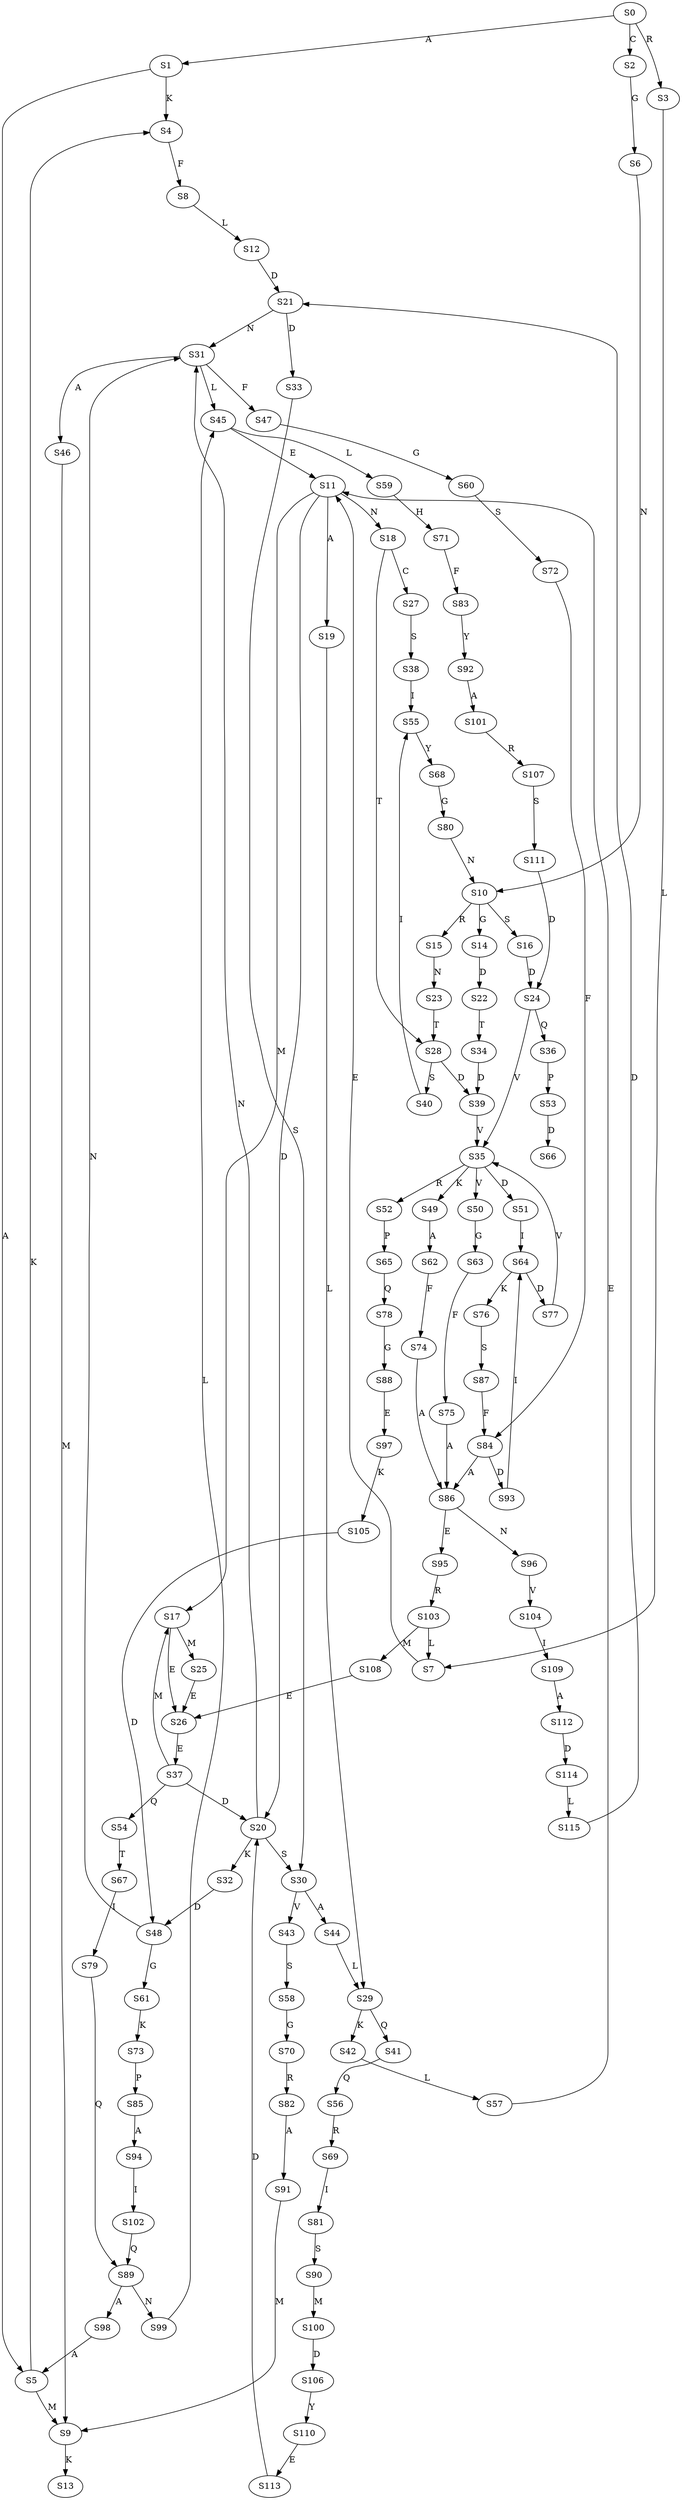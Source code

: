 strict digraph  {
	S0 -> S1 [ label = A ];
	S0 -> S2 [ label = C ];
	S0 -> S3 [ label = R ];
	S1 -> S4 [ label = K ];
	S1 -> S5 [ label = A ];
	S2 -> S6 [ label = G ];
	S3 -> S7 [ label = L ];
	S4 -> S8 [ label = F ];
	S5 -> S9 [ label = M ];
	S5 -> S4 [ label = K ];
	S6 -> S10 [ label = N ];
	S7 -> S11 [ label = E ];
	S8 -> S12 [ label = L ];
	S9 -> S13 [ label = K ];
	S10 -> S14 [ label = G ];
	S10 -> S15 [ label = R ];
	S10 -> S16 [ label = S ];
	S11 -> S17 [ label = M ];
	S11 -> S18 [ label = N ];
	S11 -> S19 [ label = A ];
	S11 -> S20 [ label = D ];
	S12 -> S21 [ label = D ];
	S14 -> S22 [ label = D ];
	S15 -> S23 [ label = N ];
	S16 -> S24 [ label = D ];
	S17 -> S25 [ label = M ];
	S17 -> S26 [ label = E ];
	S18 -> S27 [ label = C ];
	S18 -> S28 [ label = T ];
	S19 -> S29 [ label = L ];
	S20 -> S30 [ label = S ];
	S20 -> S31 [ label = N ];
	S20 -> S32 [ label = K ];
	S21 -> S31 [ label = N ];
	S21 -> S33 [ label = D ];
	S22 -> S34 [ label = T ];
	S23 -> S28 [ label = T ];
	S24 -> S35 [ label = V ];
	S24 -> S36 [ label = Q ];
	S25 -> S26 [ label = E ];
	S26 -> S37 [ label = E ];
	S27 -> S38 [ label = S ];
	S28 -> S39 [ label = D ];
	S28 -> S40 [ label = S ];
	S29 -> S41 [ label = Q ];
	S29 -> S42 [ label = K ];
	S30 -> S43 [ label = V ];
	S30 -> S44 [ label = A ];
	S31 -> S45 [ label = L ];
	S31 -> S46 [ label = A ];
	S31 -> S47 [ label = F ];
	S32 -> S48 [ label = D ];
	S33 -> S30 [ label = S ];
	S34 -> S39 [ label = D ];
	S35 -> S49 [ label = K ];
	S35 -> S50 [ label = V ];
	S35 -> S51 [ label = D ];
	S35 -> S52 [ label = R ];
	S36 -> S53 [ label = P ];
	S37 -> S20 [ label = D ];
	S37 -> S54 [ label = Q ];
	S37 -> S17 [ label = M ];
	S38 -> S55 [ label = I ];
	S39 -> S35 [ label = V ];
	S40 -> S55 [ label = I ];
	S41 -> S56 [ label = Q ];
	S42 -> S57 [ label = L ];
	S43 -> S58 [ label = S ];
	S44 -> S29 [ label = L ];
	S45 -> S11 [ label = E ];
	S45 -> S59 [ label = L ];
	S46 -> S9 [ label = M ];
	S47 -> S60 [ label = G ];
	S48 -> S61 [ label = G ];
	S48 -> S31 [ label = N ];
	S49 -> S62 [ label = A ];
	S50 -> S63 [ label = G ];
	S51 -> S64 [ label = I ];
	S52 -> S65 [ label = P ];
	S53 -> S66 [ label = D ];
	S54 -> S67 [ label = T ];
	S55 -> S68 [ label = Y ];
	S56 -> S69 [ label = R ];
	S57 -> S11 [ label = E ];
	S58 -> S70 [ label = G ];
	S59 -> S71 [ label = H ];
	S60 -> S72 [ label = S ];
	S61 -> S73 [ label = K ];
	S62 -> S74 [ label = F ];
	S63 -> S75 [ label = F ];
	S64 -> S76 [ label = K ];
	S64 -> S77 [ label = D ];
	S65 -> S78 [ label = Q ];
	S67 -> S79 [ label = I ];
	S68 -> S80 [ label = G ];
	S69 -> S81 [ label = I ];
	S70 -> S82 [ label = R ];
	S71 -> S83 [ label = F ];
	S72 -> S84 [ label = F ];
	S73 -> S85 [ label = P ];
	S74 -> S86 [ label = A ];
	S75 -> S86 [ label = A ];
	S76 -> S87 [ label = S ];
	S77 -> S35 [ label = V ];
	S78 -> S88 [ label = G ];
	S79 -> S89 [ label = Q ];
	S80 -> S10 [ label = N ];
	S81 -> S90 [ label = S ];
	S82 -> S91 [ label = A ];
	S83 -> S92 [ label = Y ];
	S84 -> S86 [ label = A ];
	S84 -> S93 [ label = D ];
	S85 -> S94 [ label = A ];
	S86 -> S95 [ label = E ];
	S86 -> S96 [ label = N ];
	S87 -> S84 [ label = F ];
	S88 -> S97 [ label = E ];
	S89 -> S98 [ label = A ];
	S89 -> S99 [ label = N ];
	S90 -> S100 [ label = M ];
	S91 -> S9 [ label = M ];
	S92 -> S101 [ label = A ];
	S93 -> S64 [ label = I ];
	S94 -> S102 [ label = I ];
	S95 -> S103 [ label = R ];
	S96 -> S104 [ label = V ];
	S97 -> S105 [ label = K ];
	S98 -> S5 [ label = A ];
	S99 -> S45 [ label = L ];
	S100 -> S106 [ label = D ];
	S101 -> S107 [ label = R ];
	S102 -> S89 [ label = Q ];
	S103 -> S7 [ label = L ];
	S103 -> S108 [ label = M ];
	S104 -> S109 [ label = I ];
	S105 -> S48 [ label = D ];
	S106 -> S110 [ label = Y ];
	S107 -> S111 [ label = S ];
	S108 -> S26 [ label = E ];
	S109 -> S112 [ label = A ];
	S110 -> S113 [ label = E ];
	S111 -> S24 [ label = D ];
	S112 -> S114 [ label = D ];
	S113 -> S20 [ label = D ];
	S114 -> S115 [ label = L ];
	S115 -> S21 [ label = D ];
}
